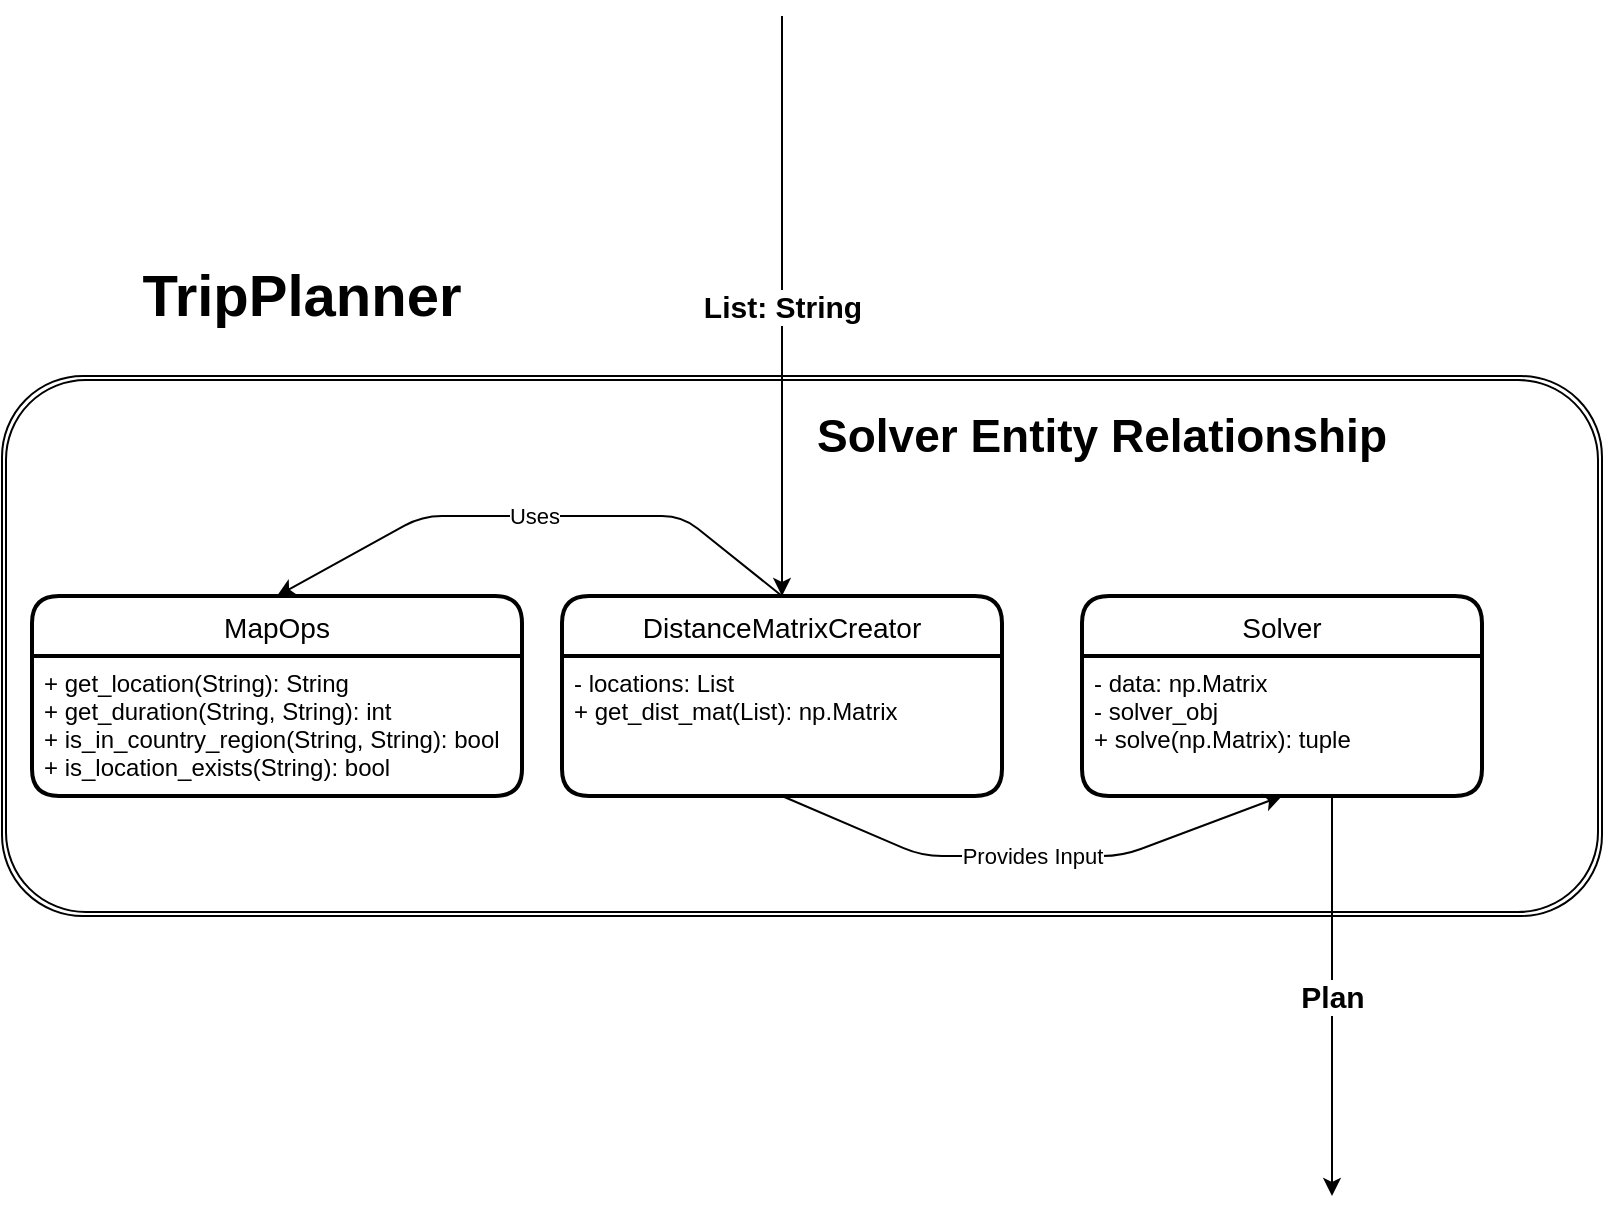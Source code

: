<mxfile version="15.4.0" type="device"><diagram id="R2lEEEUBdFMjLlhIrx00" name="Page-1"><mxGraphModel dx="1024" dy="592" grid="1" gridSize="10" guides="1" tooltips="1" connect="1" arrows="1" fold="1" page="1" pageScale="1" pageWidth="850" pageHeight="1100" math="0" shadow="0" extFonts="Permanent Marker^https://fonts.googleapis.com/css?family=Permanent+Marker"><root><mxCell id="0"/><mxCell id="1" parent="0"/><mxCell id="BrvlDcVxuRutn46db1o5-25" value="" style="shape=ext;double=1;rounded=1;whiteSpace=wrap;html=1;" parent="1" vertex="1"><mxGeometry x="25" y="250" width="800" height="270" as="geometry"/></mxCell><mxCell id="BrvlDcVxuRutn46db1o5-14" value="Solver" style="swimlane;childLayout=stackLayout;horizontal=1;startSize=30;horizontalStack=0;rounded=1;fontSize=14;fontStyle=0;strokeWidth=2;resizeParent=0;resizeLast=1;shadow=0;dashed=0;align=center;" parent="1" vertex="1"><mxGeometry x="565" y="360" width="200" height="100" as="geometry"/></mxCell><mxCell id="BrvlDcVxuRutn46db1o5-15" value="- data: np.Matrix&#10;- solver_obj&#10;+ solve(np.Matrix): tuple" style="align=left;strokeColor=none;fillColor=none;spacingLeft=4;fontSize=12;verticalAlign=top;resizable=0;rotatable=0;part=1;" parent="BrvlDcVxuRutn46db1o5-14" vertex="1"><mxGeometry y="30" width="200" height="70" as="geometry"/></mxCell><mxCell id="BrvlDcVxuRutn46db1o5-16" value="MapOps" style="swimlane;childLayout=stackLayout;horizontal=1;startSize=30;horizontalStack=0;rounded=1;fontSize=14;fontStyle=0;strokeWidth=2;resizeParent=0;resizeLast=1;shadow=0;dashed=0;align=center;" parent="1" vertex="1"><mxGeometry x="40" y="360" width="245" height="100" as="geometry"/></mxCell><mxCell id="BrvlDcVxuRutn46db1o5-17" value="+ get_location(String): String&#10;+ get_duration(String, String): int&#10;+ is_in_country_region(String, String): bool&#10;+ is_location_exists(String): bool" style="align=left;strokeColor=none;fillColor=none;spacingLeft=4;fontSize=12;verticalAlign=top;resizable=0;rotatable=0;part=1;" parent="BrvlDcVxuRutn46db1o5-16" vertex="1"><mxGeometry y="30" width="245" height="70" as="geometry"/></mxCell><mxCell id="BrvlDcVxuRutn46db1o5-26" value="&lt;b&gt;&lt;font style=&quot;font-size: 23px&quot;&gt;Solver Entity Relationship&lt;/font&gt;&lt;/b&gt;" style="text;html=1;strokeColor=none;fillColor=none;align=center;verticalAlign=middle;whiteSpace=wrap;rounded=0;" parent="1" vertex="1"><mxGeometry x="425" y="270" width="300" height="20" as="geometry"/></mxCell><mxCell id="BrvlDcVxuRutn46db1o5-29" value="DistanceMatrixCreator" style="swimlane;childLayout=stackLayout;horizontal=1;startSize=30;horizontalStack=0;rounded=1;fontSize=14;fontStyle=0;strokeWidth=2;resizeParent=0;resizeLast=1;shadow=0;dashed=0;align=center;" parent="1" vertex="1"><mxGeometry x="305" y="360" width="220" height="100" as="geometry"/></mxCell><mxCell id="BrvlDcVxuRutn46db1o5-30" value="- locations: List&#10;+ get_dist_mat(List): np.Matrix" style="align=left;strokeColor=none;fillColor=none;spacingLeft=4;fontSize=12;verticalAlign=top;resizable=0;rotatable=0;part=1;" parent="BrvlDcVxuRutn46db1o5-29" vertex="1"><mxGeometry y="30" width="220" height="70" as="geometry"/></mxCell><mxCell id="BrvlDcVxuRutn46db1o5-31" value="" style="endArrow=classic;html=1;entryX=0.5;entryY=0;entryDx=0;entryDy=0;exitX=0.5;exitY=0;exitDx=0;exitDy=0;" parent="1" source="BrvlDcVxuRutn46db1o5-29" target="BrvlDcVxuRutn46db1o5-16" edge="1"><mxGeometry relative="1" as="geometry"><mxPoint x="215" y="490" as="sourcePoint"/><mxPoint x="375" y="490" as="targetPoint"/><Array as="points"><mxPoint x="365" y="320"/><mxPoint x="235" y="320"/></Array></mxGeometry></mxCell><mxCell id="BrvlDcVxuRutn46db1o5-32" value="Uses" style="edgeLabel;resizable=0;html=1;align=center;verticalAlign=middle;" parent="BrvlDcVxuRutn46db1o5-31" connectable="0" vertex="1"><mxGeometry relative="1" as="geometry"/></mxCell><mxCell id="BrvlDcVxuRutn46db1o5-38" value="" style="endArrow=classic;html=1;exitX=0.5;exitY=1;exitDx=0;exitDy=0;entryX=0.5;entryY=1;entryDx=0;entryDy=0;" parent="1" source="BrvlDcVxuRutn46db1o5-30" target="BrvlDcVxuRutn46db1o5-15" edge="1"><mxGeometry relative="1" as="geometry"><mxPoint x="375" y="540" as="sourcePoint"/><mxPoint x="475" y="540" as="targetPoint"/><Array as="points"><mxPoint x="485" y="490"/><mxPoint x="545" y="490"/><mxPoint x="585" y="490"/></Array></mxGeometry></mxCell><mxCell id="BrvlDcVxuRutn46db1o5-39" value="Provides Input" style="edgeLabel;resizable=0;html=1;align=center;verticalAlign=middle;" parent="BrvlDcVxuRutn46db1o5-38" connectable="0" vertex="1"><mxGeometry relative="1" as="geometry"/></mxCell><mxCell id="BrvlDcVxuRutn46db1o5-40" value="" style="endArrow=classic;html=1;entryX=0.5;entryY=0;entryDx=0;entryDy=0;" parent="1" target="BrvlDcVxuRutn46db1o5-29" edge="1"><mxGeometry relative="1" as="geometry"><mxPoint x="415" y="70" as="sourcePoint"/><mxPoint x="160" y="249" as="targetPoint"/></mxGeometry></mxCell><mxCell id="BrvlDcVxuRutn46db1o5-41" value="List: String" style="edgeLabel;resizable=0;html=1;align=center;verticalAlign=middle;fontSize=15;fontStyle=1" parent="BrvlDcVxuRutn46db1o5-40" connectable="0" vertex="1"><mxGeometry relative="1" as="geometry"/></mxCell><mxCell id="BrvlDcVxuRutn46db1o5-42" value="" style="endArrow=classic;html=1;" parent="1" edge="1"><mxGeometry relative="1" as="geometry"><mxPoint x="690" y="460" as="sourcePoint"/><mxPoint x="690" y="660" as="targetPoint"/></mxGeometry></mxCell><mxCell id="BrvlDcVxuRutn46db1o5-43" value="Plan" style="edgeLabel;resizable=0;html=1;align=center;verticalAlign=middle;fontSize=15;fontStyle=1" parent="BrvlDcVxuRutn46db1o5-42" connectable="0" vertex="1"><mxGeometry relative="1" as="geometry"><mxPoint as="offset"/></mxGeometry></mxCell><mxCell id="RfhtVXbNg-qvHN_xa1Ku-1" value="&lt;b&gt;&lt;font style=&quot;font-size: 29px&quot;&gt;TripPlanner&lt;/font&gt;&lt;/b&gt;" style="text;html=1;strokeColor=none;fillColor=none;align=center;verticalAlign=middle;whiteSpace=wrap;rounded=0;" parent="1" vertex="1"><mxGeometry x="25" y="180" width="300" height="60" as="geometry"/></mxCell></root></mxGraphModel></diagram></mxfile>